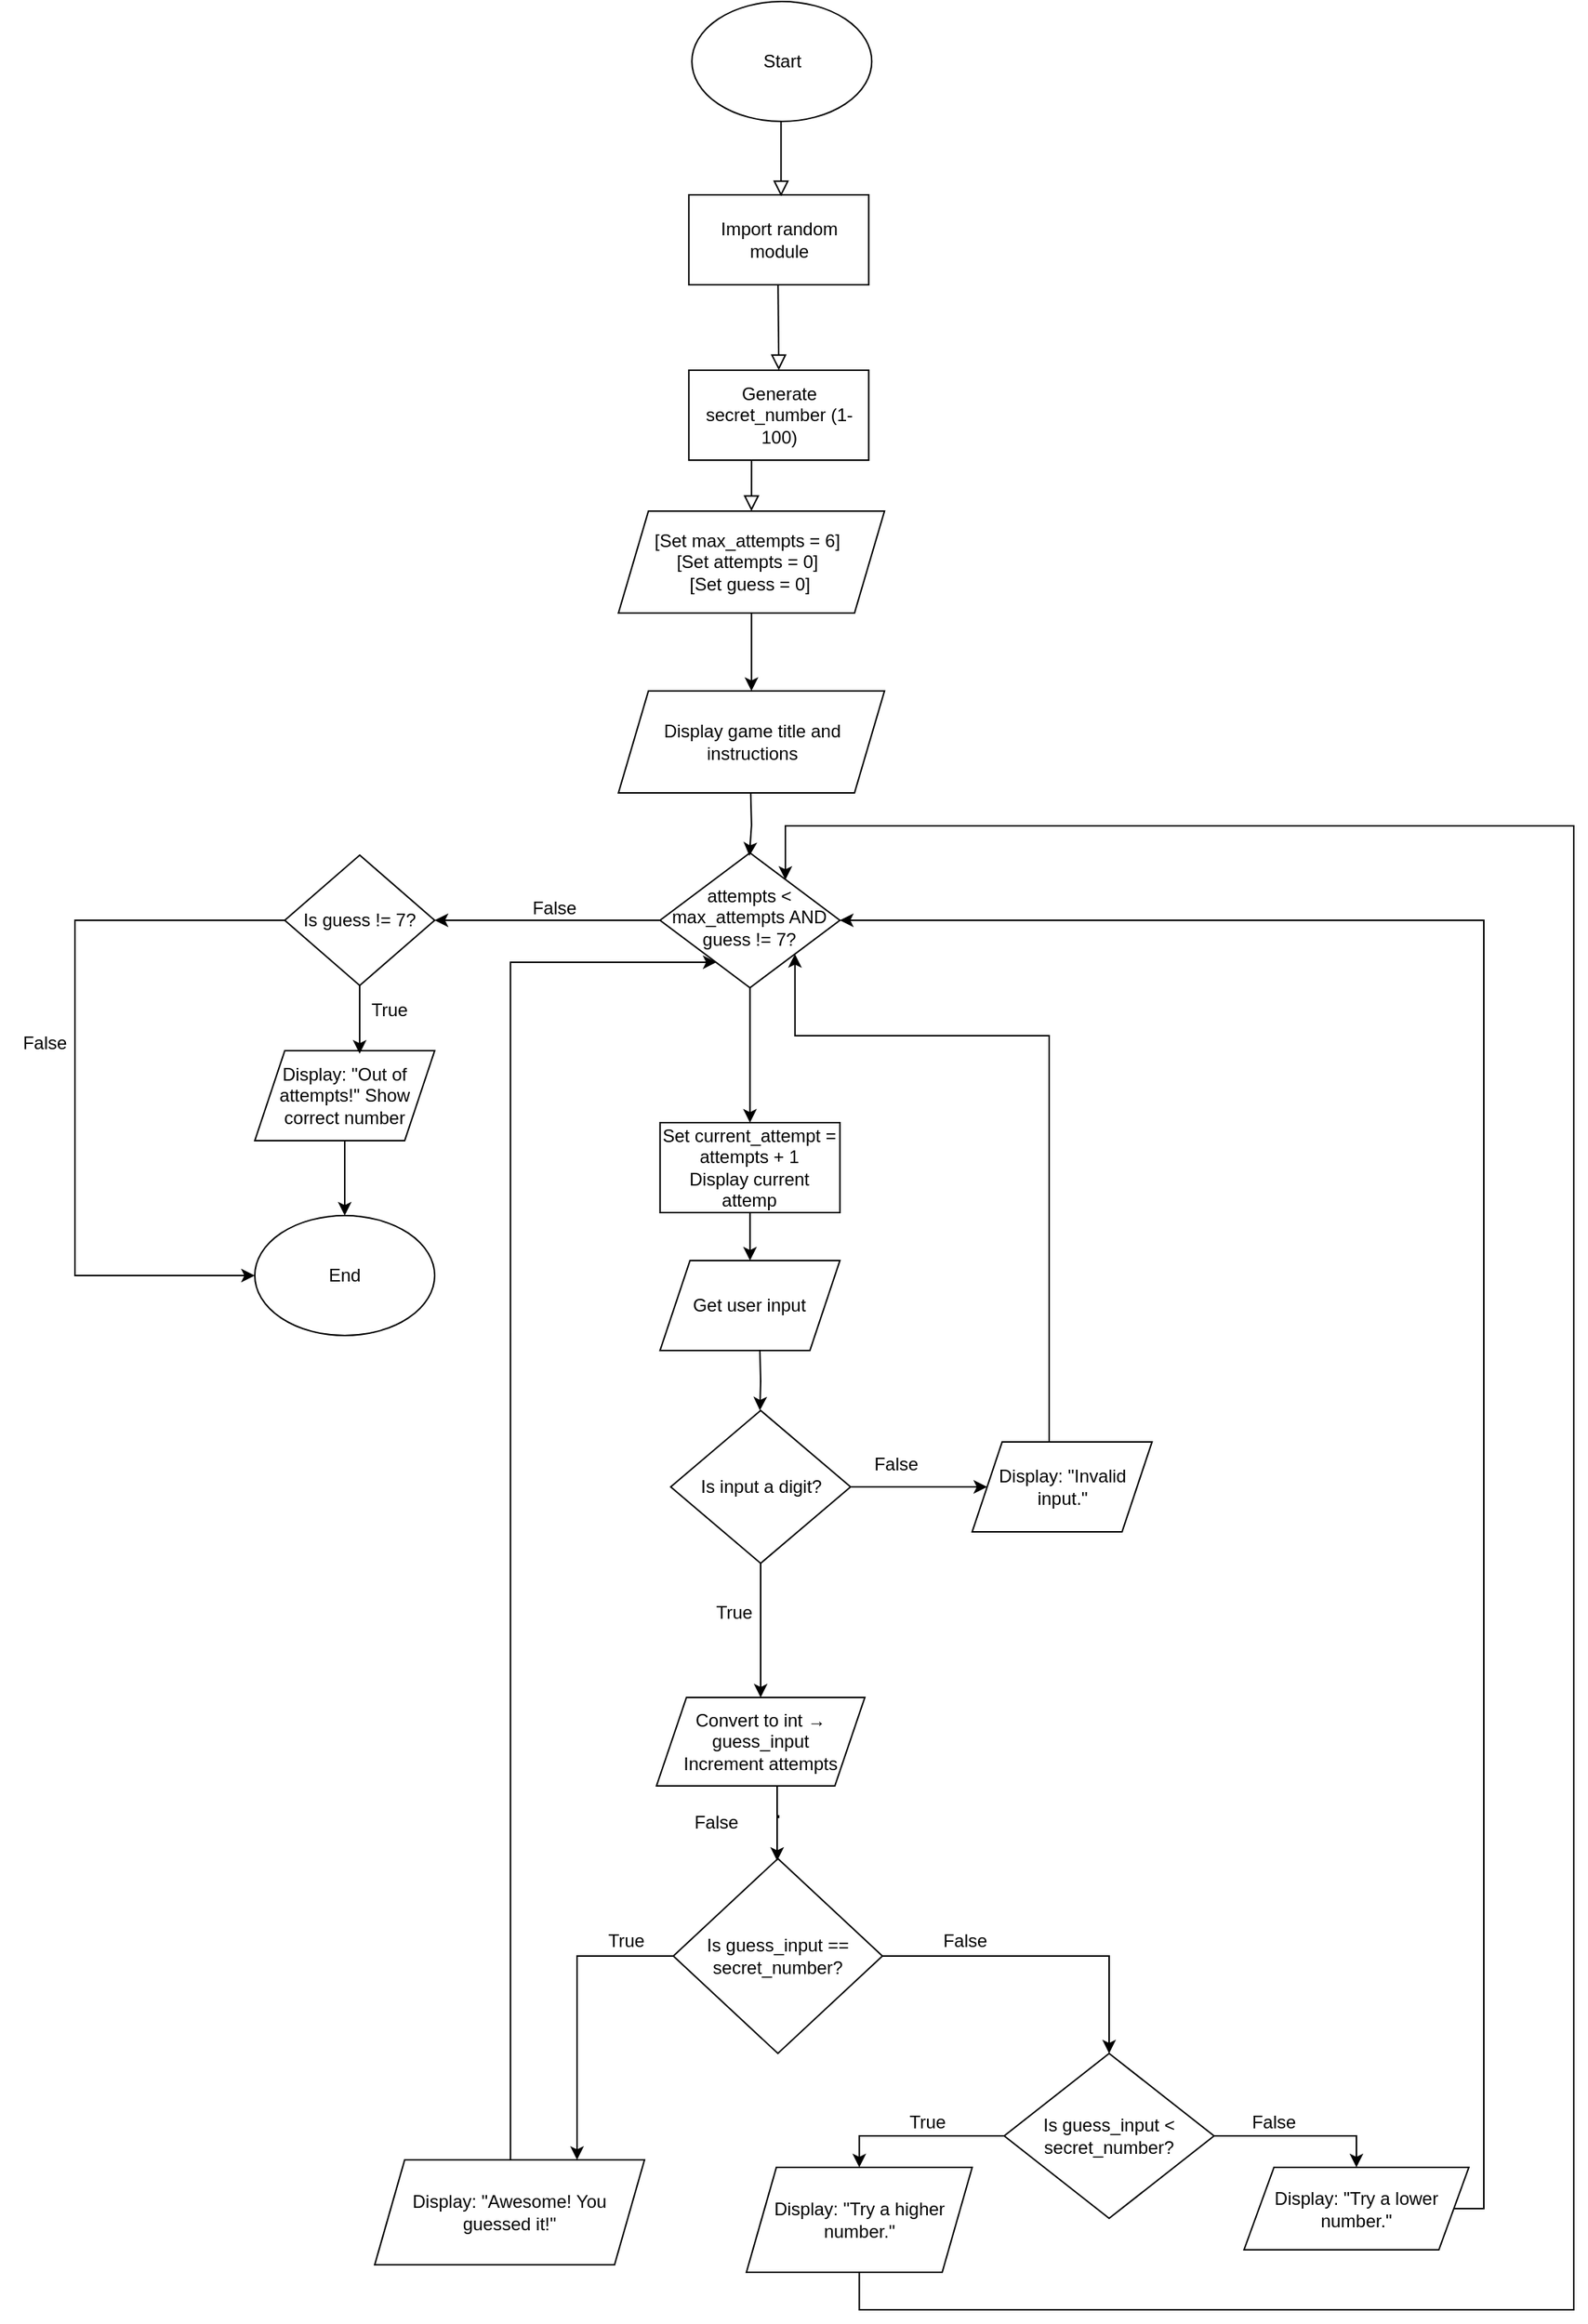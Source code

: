 <mxfile version="26.1.1">
  <diagram name="Page-1" id="0ilGx0-LzVXa4uGQeYYC">
    <mxGraphModel dx="2924" dy="2198" grid="1" gridSize="10" guides="1" tooltips="1" connect="1" arrows="1" fold="1" page="1" pageScale="1" pageWidth="850" pageHeight="1100" math="0" shadow="0">
      <root>
        <mxCell id="0" />
        <mxCell id="1" parent="0" />
        <mxCell id="G4udvpyZ8JozxQHb2qmP-2" value="Start" style="ellipse;whiteSpace=wrap;html=1;" vertex="1" parent="1">
          <mxGeometry x="231.62" y="-240" width="120" height="80" as="geometry" />
        </mxCell>
        <mxCell id="G4udvpyZ8JozxQHb2qmP-42" style="edgeStyle=orthogonalEdgeStyle;rounded=0;orthogonalLoop=1;jettySize=auto;html=1;" edge="1" parent="1" source="G4udvpyZ8JozxQHb2qmP-3" target="G4udvpyZ8JozxQHb2qmP-41">
          <mxGeometry relative="1" as="geometry" />
        </mxCell>
        <mxCell id="G4udvpyZ8JozxQHb2qmP-3" value="&lt;div&gt;[Set max_attempts = 6]&amp;nbsp;&amp;nbsp;&lt;/div&gt;&lt;div&gt;[Set attempts = 0]&amp;nbsp;&amp;nbsp;&lt;/div&gt;&lt;div&gt;[Set guess = 0]&amp;nbsp;&lt;/div&gt;" style="shape=parallelogram;perimeter=parallelogramPerimeter;whiteSpace=wrap;html=1;fixedSize=1;" vertex="1" parent="1">
          <mxGeometry x="182.62" y="100" width="177.5" height="68" as="geometry" />
        </mxCell>
        <mxCell id="G4udvpyZ8JozxQHb2qmP-4" value="" style="rounded=0;html=1;jettySize=auto;orthogonalLoop=1;fontSize=11;endArrow=block;endFill=0;endSize=8;strokeWidth=1;shadow=0;labelBackgroundColor=none;edgeStyle=orthogonalEdgeStyle;exitX=0.5;exitY=1;exitDx=0;exitDy=0;entryX=0.5;entryY=0;entryDx=0;entryDy=0;" edge="1" parent="1" source="G4udvpyZ8JozxQHb2qmP-16" target="G4udvpyZ8JozxQHb2qmP-3">
          <mxGeometry relative="1" as="geometry">
            <mxPoint x="290.62" y="58" as="sourcePoint" />
            <mxPoint x="280.62" y="118" as="targetPoint" />
          </mxGeometry>
        </mxCell>
        <mxCell id="G4udvpyZ8JozxQHb2qmP-47" style="edgeStyle=orthogonalEdgeStyle;rounded=0;orthogonalLoop=1;jettySize=auto;html=1;" edge="1" parent="1" source="G4udvpyZ8JozxQHb2qmP-5" target="G4udvpyZ8JozxQHb2qmP-13">
          <mxGeometry relative="1" as="geometry" />
        </mxCell>
        <mxCell id="G4udvpyZ8JozxQHb2qmP-75" style="edgeStyle=orthogonalEdgeStyle;rounded=0;orthogonalLoop=1;jettySize=auto;html=1;entryX=1;entryY=0.5;entryDx=0;entryDy=0;" edge="1" parent="1" source="G4udvpyZ8JozxQHb2qmP-5" target="G4udvpyZ8JozxQHb2qmP-74">
          <mxGeometry relative="1" as="geometry" />
        </mxCell>
        <mxCell id="G4udvpyZ8JozxQHb2qmP-5" value="attempts &amp;lt; max_attempts AND guess != 7?" style="rhombus;whiteSpace=wrap;html=1;shadow=0;fontFamily=Helvetica;fontSize=12;align=center;strokeWidth=1;spacing=6;spacingTop=-4;" vertex="1" parent="1">
          <mxGeometry x="210.37" y="328" width="120" height="90" as="geometry" />
        </mxCell>
        <mxCell id="G4udvpyZ8JozxQHb2qmP-49" style="edgeStyle=orthogonalEdgeStyle;rounded=0;orthogonalLoop=1;jettySize=auto;html=1;" edge="1" parent="1" source="G4udvpyZ8JozxQHb2qmP-13" target="G4udvpyZ8JozxQHb2qmP-15">
          <mxGeometry relative="1" as="geometry" />
        </mxCell>
        <mxCell id="G4udvpyZ8JozxQHb2qmP-13" value="Set current_attempt = attempts + 1&lt;div&gt;Display current attemp&lt;/div&gt;" style="rounded=0;whiteSpace=wrap;html=1;" vertex="1" parent="1">
          <mxGeometry x="210.38" y="508" width="120" height="60" as="geometry" />
        </mxCell>
        <mxCell id="G4udvpyZ8JozxQHb2qmP-15" value="Get user input" style="shape=parallelogram;perimeter=parallelogramPerimeter;whiteSpace=wrap;html=1;fixedSize=1;" vertex="1" parent="1">
          <mxGeometry x="210.37" y="600" width="120" height="60" as="geometry" />
        </mxCell>
        <mxCell id="G4udvpyZ8JozxQHb2qmP-16" value="Generate secret_number (1-100)" style="rounded=0;whiteSpace=wrap;html=1;" vertex="1" parent="1">
          <mxGeometry x="229.62" y="6" width="120" height="60" as="geometry" />
        </mxCell>
        <mxCell id="G4udvpyZ8JozxQHb2qmP-56" style="edgeStyle=orthogonalEdgeStyle;rounded=0;orthogonalLoop=1;jettySize=auto;html=1;entryX=0.75;entryY=0;entryDx=0;entryDy=0;" edge="1" parent="1" source="G4udvpyZ8JozxQHb2qmP-18" target="G4udvpyZ8JozxQHb2qmP-21">
          <mxGeometry relative="1" as="geometry">
            <mxPoint x="160" y="1064" as="targetPoint" />
          </mxGeometry>
        </mxCell>
        <mxCell id="G4udvpyZ8JozxQHb2qmP-58" style="edgeStyle=orthogonalEdgeStyle;rounded=0;orthogonalLoop=1;jettySize=auto;html=1;entryX=0.5;entryY=0;entryDx=0;entryDy=0;" edge="1" parent="1" source="G4udvpyZ8JozxQHb2qmP-18" target="G4udvpyZ8JozxQHb2qmP-57">
          <mxGeometry relative="1" as="geometry">
            <mxPoint x="480" y="1064" as="targetPoint" />
          </mxGeometry>
        </mxCell>
        <mxCell id="G4udvpyZ8JozxQHb2qmP-18" value="Is guess_input == secret_number?" style="rhombus;whiteSpace=wrap;html=1;" vertex="1" parent="1">
          <mxGeometry x="219.25" y="999" width="139.5" height="130" as="geometry" />
        </mxCell>
        <mxCell id="G4udvpyZ8JozxQHb2qmP-72" style="edgeStyle=orthogonalEdgeStyle;rounded=0;orthogonalLoop=1;jettySize=auto;html=1;entryX=0.314;entryY=0.811;entryDx=0;entryDy=0;entryPerimeter=0;" edge="1" parent="1" target="G4udvpyZ8JozxQHb2qmP-5">
          <mxGeometry relative="1" as="geometry">
            <mxPoint x="231.62" y="400.0" as="targetPoint" />
            <mxPoint x="110.61" y="1215.03" as="sourcePoint" />
            <Array as="points">
              <mxPoint x="111" y="401" />
            </Array>
          </mxGeometry>
        </mxCell>
        <mxCell id="G4udvpyZ8JozxQHb2qmP-21" value="Display: &quot;Awesome! You guessed it!&quot;" style="shape=parallelogram;perimeter=parallelogramPerimeter;whiteSpace=wrap;html=1;fixedSize=1;" vertex="1" parent="1">
          <mxGeometry x="20" y="1200" width="180" height="70" as="geometry" />
        </mxCell>
        <mxCell id="G4udvpyZ8JozxQHb2qmP-26" value="Import random module" style="rounded=0;whiteSpace=wrap;html=1;" vertex="1" parent="1">
          <mxGeometry x="229.62" y="-111" width="120" height="60" as="geometry" />
        </mxCell>
        <mxCell id="G4udvpyZ8JozxQHb2qmP-27" value="" style="rounded=0;html=1;jettySize=auto;orthogonalLoop=1;fontSize=11;endArrow=block;endFill=0;endSize=8;strokeWidth=1;shadow=0;labelBackgroundColor=none;edgeStyle=orthogonalEdgeStyle;exitX=0.5;exitY=1;exitDx=0;exitDy=0;entryX=0.5;entryY=0;entryDx=0;entryDy=0;" edge="1" parent="1">
          <mxGeometry relative="1" as="geometry">
            <mxPoint x="291.12" y="-160" as="sourcePoint" />
            <mxPoint x="291.12" y="-110" as="targetPoint" />
          </mxGeometry>
        </mxCell>
        <mxCell id="G4udvpyZ8JozxQHb2qmP-28" value="" style="rounded=0;html=1;jettySize=auto;orthogonalLoop=1;fontSize=11;endArrow=block;endFill=0;endSize=8;strokeWidth=1;shadow=0;labelBackgroundColor=none;edgeStyle=orthogonalEdgeStyle;exitX=0.5;exitY=1;exitDx=0;exitDy=0;entryX=0.5;entryY=0;entryDx=0;entryDy=0;" edge="1" parent="1" target="G4udvpyZ8JozxQHb2qmP-16">
          <mxGeometry relative="1" as="geometry">
            <mxPoint x="289.12" y="-51" as="sourcePoint" />
            <mxPoint x="289.12" y="-1" as="targetPoint" />
          </mxGeometry>
        </mxCell>
        <mxCell id="G4udvpyZ8JozxQHb2qmP-34" value="True" style="text;strokeColor=none;align=center;fillColor=none;html=1;verticalAlign=middle;whiteSpace=wrap;rounded=0;" vertex="1" parent="1">
          <mxGeometry x="229.62" y="820" width="60" height="30" as="geometry" />
        </mxCell>
        <mxCell id="G4udvpyZ8JozxQHb2qmP-35" value="False" style="text;strokeColor=none;align=center;fillColor=none;html=1;verticalAlign=middle;whiteSpace=wrap;rounded=0;" vertex="1" parent="1">
          <mxGeometry x="217.5" y="960" width="60" height="30" as="geometry" />
        </mxCell>
        <mxCell id="G4udvpyZ8JozxQHb2qmP-39" value="True" style="text;strokeColor=none;align=center;fillColor=none;html=1;verticalAlign=middle;whiteSpace=wrap;rounded=0;" vertex="1" parent="1">
          <mxGeometry x="157.5" y="1039" width="60" height="30" as="geometry" />
        </mxCell>
        <mxCell id="G4udvpyZ8JozxQHb2qmP-40" value="False" style="text;strokeColor=none;align=center;fillColor=none;html=1;verticalAlign=middle;whiteSpace=wrap;rounded=0;" vertex="1" parent="1">
          <mxGeometry x="384" y="1039" width="60" height="30" as="geometry" />
        </mxCell>
        <mxCell id="G4udvpyZ8JozxQHb2qmP-41" value="Display game title and instructions" style="shape=parallelogram;perimeter=parallelogramPerimeter;whiteSpace=wrap;html=1;fixedSize=1;" vertex="1" parent="1">
          <mxGeometry x="182.62" y="220" width="177.5" height="68" as="geometry" />
        </mxCell>
        <mxCell id="G4udvpyZ8JozxQHb2qmP-52" style="edgeStyle=orthogonalEdgeStyle;rounded=0;orthogonalLoop=1;jettySize=auto;html=1;exitX=0.5;exitY=1;exitDx=0;exitDy=0;entryX=0.5;entryY=0;entryDx=0;entryDy=0;" edge="1" parent="1" source="G4udvpyZ8JozxQHb2qmP-46" target="G4udvpyZ8JozxQHb2qmP-51">
          <mxGeometry relative="1" as="geometry" />
        </mxCell>
        <mxCell id="G4udvpyZ8JozxQHb2qmP-65" style="edgeStyle=orthogonalEdgeStyle;rounded=0;orthogonalLoop=1;jettySize=auto;html=1;entryX=0;entryY=0.5;entryDx=0;entryDy=0;" edge="1" parent="1" source="G4udvpyZ8JozxQHb2qmP-46" target="G4udvpyZ8JozxQHb2qmP-64">
          <mxGeometry relative="1" as="geometry" />
        </mxCell>
        <mxCell id="G4udvpyZ8JozxQHb2qmP-46" value="Is input a digit?" style="rhombus;whiteSpace=wrap;html=1;" vertex="1" parent="1">
          <mxGeometry x="217.5" y="700" width="120" height="102" as="geometry" />
        </mxCell>
        <mxCell id="G4udvpyZ8JozxQHb2qmP-51" value="Convert to int → guess_input&lt;div&gt;Increment attempts&lt;/div&gt;" style="shape=parallelogram;perimeter=parallelogramPerimeter;whiteSpace=wrap;html=1;fixedSize=1;" vertex="1" parent="1">
          <mxGeometry x="208" y="891.5" width="139" height="59" as="geometry" />
        </mxCell>
        <mxCell id="G4udvpyZ8JozxQHb2qmP-59" style="edgeStyle=orthogonalEdgeStyle;rounded=0;orthogonalLoop=1;jettySize=auto;html=1;entryX=0.5;entryY=0;entryDx=0;entryDy=0;" edge="1" parent="1" source="G4udvpyZ8JozxQHb2qmP-57" target="G4udvpyZ8JozxQHb2qmP-60">
          <mxGeometry relative="1" as="geometry">
            <mxPoint x="360" y="1184" as="targetPoint" />
          </mxGeometry>
        </mxCell>
        <mxCell id="G4udvpyZ8JozxQHb2qmP-62" style="edgeStyle=orthogonalEdgeStyle;rounded=0;orthogonalLoop=1;jettySize=auto;html=1;entryX=0.5;entryY=0;entryDx=0;entryDy=0;" edge="1" parent="1" source="G4udvpyZ8JozxQHb2qmP-57" target="G4udvpyZ8JozxQHb2qmP-61">
          <mxGeometry relative="1" as="geometry">
            <mxPoint x="650" y="1184" as="targetPoint" />
          </mxGeometry>
        </mxCell>
        <mxCell id="G4udvpyZ8JozxQHb2qmP-57" value="Is guess_input &lt; secret_number?" style="rhombus;whiteSpace=wrap;html=1;" vertex="1" parent="1">
          <mxGeometry x="440" y="1129" width="140" height="110" as="geometry" />
        </mxCell>
        <mxCell id="G4udvpyZ8JozxQHb2qmP-60" value="Display: &quot;Try a higher number.&quot;" style="shape=parallelogram;perimeter=parallelogramPerimeter;whiteSpace=wrap;html=1;fixedSize=1;" vertex="1" parent="1">
          <mxGeometry x="268" y="1205" width="150.63" height="70" as="geometry" />
        </mxCell>
        <mxCell id="G4udvpyZ8JozxQHb2qmP-69" style="edgeStyle=orthogonalEdgeStyle;rounded=0;orthogonalLoop=1;jettySize=auto;html=1;" edge="1" parent="1" source="G4udvpyZ8JozxQHb2qmP-61" target="G4udvpyZ8JozxQHb2qmP-5">
          <mxGeometry relative="1" as="geometry">
            <mxPoint x="790" y="370" as="targetPoint" />
            <Array as="points">
              <mxPoint x="760" y="1233" />
              <mxPoint x="760" y="373" />
            </Array>
          </mxGeometry>
        </mxCell>
        <mxCell id="G4udvpyZ8JozxQHb2qmP-61" value="Display: &quot;Try a lower number.&quot;" style="shape=parallelogram;perimeter=parallelogramPerimeter;whiteSpace=wrap;html=1;fixedSize=1;" vertex="1" parent="1">
          <mxGeometry x="600" y="1205" width="150" height="55" as="geometry" />
        </mxCell>
        <mxCell id="G4udvpyZ8JozxQHb2qmP-66" style="edgeStyle=orthogonalEdgeStyle;rounded=0;orthogonalLoop=1;jettySize=auto;html=1;entryX=1;entryY=1;entryDx=0;entryDy=0;" edge="1" parent="1" source="G4udvpyZ8JozxQHb2qmP-64" target="G4udvpyZ8JozxQHb2qmP-5">
          <mxGeometry relative="1" as="geometry">
            <mxPoint x="478.63" y="450" as="targetPoint" />
            <Array as="points">
              <mxPoint x="470" y="450" />
              <mxPoint x="300" y="450" />
            </Array>
          </mxGeometry>
        </mxCell>
        <mxCell id="G4udvpyZ8JozxQHb2qmP-64" value="Display: &quot;Invalid input.&quot;" style="shape=parallelogram;perimeter=parallelogramPerimeter;whiteSpace=wrap;html=1;fixedSize=1;" vertex="1" parent="1">
          <mxGeometry x="418.63" y="721" width="120" height="60" as="geometry" />
        </mxCell>
        <mxCell id="G4udvpyZ8JozxQHb2qmP-67" value="True" style="text;strokeColor=none;align=center;fillColor=none;html=1;verticalAlign=middle;whiteSpace=wrap;rounded=0;" vertex="1" parent="1">
          <mxGeometry x="358.63" y="1160" width="60" height="30" as="geometry" />
        </mxCell>
        <mxCell id="G4udvpyZ8JozxQHb2qmP-68" value="False" style="text;strokeColor=none;align=center;fillColor=none;html=1;verticalAlign=middle;whiteSpace=wrap;rounded=0;" vertex="1" parent="1">
          <mxGeometry x="590" y="1160" width="60" height="30" as="geometry" />
        </mxCell>
        <mxCell id="G4udvpyZ8JozxQHb2qmP-70" style="edgeStyle=orthogonalEdgeStyle;rounded=0;orthogonalLoop=1;jettySize=auto;html=1;entryX=0.697;entryY=0.2;entryDx=0;entryDy=0;entryPerimeter=0;" edge="1" parent="1" source="G4udvpyZ8JozxQHb2qmP-60" target="G4udvpyZ8JozxQHb2qmP-5">
          <mxGeometry relative="1" as="geometry">
            <Array as="points">
              <mxPoint x="343" y="1300" />
              <mxPoint x="820" y="1300" />
              <mxPoint x="820" y="310" />
              <mxPoint x="294" y="310" />
            </Array>
          </mxGeometry>
        </mxCell>
        <mxCell id="G4udvpyZ8JozxQHb2qmP-83" style="edgeStyle=orthogonalEdgeStyle;rounded=0;orthogonalLoop=1;jettySize=auto;html=1;entryX=0;entryY=0.5;entryDx=0;entryDy=0;" edge="1" parent="1" source="G4udvpyZ8JozxQHb2qmP-74" target="G4udvpyZ8JozxQHb2qmP-81">
          <mxGeometry relative="1" as="geometry">
            <mxPoint x="-140" y="610" as="targetPoint" />
            <Array as="points">
              <mxPoint x="-180" y="373" />
              <mxPoint x="-180" y="610" />
            </Array>
          </mxGeometry>
        </mxCell>
        <mxCell id="G4udvpyZ8JozxQHb2qmP-74" value="Is guess != 7?" style="rhombus;whiteSpace=wrap;html=1;" vertex="1" parent="1">
          <mxGeometry x="-40" y="329.5" width="100" height="87" as="geometry" />
        </mxCell>
        <mxCell id="G4udvpyZ8JozxQHb2qmP-76" value="False" style="text;strokeColor=none;align=center;fillColor=none;html=1;verticalAlign=middle;whiteSpace=wrap;rounded=0;" vertex="1" parent="1">
          <mxGeometry x="110" y="350" width="60" height="30" as="geometry" />
        </mxCell>
        <mxCell id="G4udvpyZ8JozxQHb2qmP-82" style="edgeStyle=orthogonalEdgeStyle;rounded=0;orthogonalLoop=1;jettySize=auto;html=1;entryX=0.5;entryY=0;entryDx=0;entryDy=0;" edge="1" parent="1" source="G4udvpyZ8JozxQHb2qmP-78" target="G4udvpyZ8JozxQHb2qmP-81">
          <mxGeometry relative="1" as="geometry" />
        </mxCell>
        <mxCell id="G4udvpyZ8JozxQHb2qmP-78" value="Display: &quot;Out of attempts!&quot; Show correct number" style="shape=parallelogram;perimeter=parallelogramPerimeter;whiteSpace=wrap;html=1;fixedSize=1;" vertex="1" parent="1">
          <mxGeometry x="-60" y="460" width="120" height="60" as="geometry" />
        </mxCell>
        <mxCell id="G4udvpyZ8JozxQHb2qmP-79" style="edgeStyle=orthogonalEdgeStyle;rounded=0;orthogonalLoop=1;jettySize=auto;html=1;entryX=0.583;entryY=0.033;entryDx=0;entryDy=0;entryPerimeter=0;" edge="1" parent="1" source="G4udvpyZ8JozxQHb2qmP-74" target="G4udvpyZ8JozxQHb2qmP-78">
          <mxGeometry relative="1" as="geometry" />
        </mxCell>
        <mxCell id="G4udvpyZ8JozxQHb2qmP-80" value="True" style="text;strokeColor=none;align=center;fillColor=none;html=1;verticalAlign=middle;whiteSpace=wrap;rounded=0;" vertex="1" parent="1">
          <mxGeometry y="418" width="60" height="30" as="geometry" />
        </mxCell>
        <mxCell id="G4udvpyZ8JozxQHb2qmP-81" value="End" style="ellipse;whiteSpace=wrap;html=1;" vertex="1" parent="1">
          <mxGeometry x="-60" y="570" width="120" height="80" as="geometry" />
        </mxCell>
        <mxCell id="G4udvpyZ8JozxQHb2qmP-84" value="False" style="text;strokeColor=none;align=center;fillColor=none;html=1;verticalAlign=middle;whiteSpace=wrap;rounded=0;" vertex="1" parent="1">
          <mxGeometry x="-230" y="440" width="60" height="30" as="geometry" />
        </mxCell>
        <mxCell id="G4udvpyZ8JozxQHb2qmP-87" style="edgeStyle=orthogonalEdgeStyle;rounded=0;orthogonalLoop=1;jettySize=auto;html=1;" edge="1" parent="1">
          <mxGeometry relative="1" as="geometry">
            <mxPoint x="277" y="660" as="sourcePoint" />
            <mxPoint x="277" y="700" as="targetPoint" />
          </mxGeometry>
        </mxCell>
        <mxCell id="G4udvpyZ8JozxQHb2qmP-88" value="False" style="text;strokeColor=none;align=center;fillColor=none;html=1;verticalAlign=middle;whiteSpace=wrap;rounded=0;" vertex="1" parent="1">
          <mxGeometry x="337.5" y="721" width="60" height="30" as="geometry" />
        </mxCell>
        <mxCell id="G4udvpyZ8JozxQHb2qmP-92" style="edgeStyle=orthogonalEdgeStyle;rounded=0;orthogonalLoop=1;jettySize=auto;html=1;" edge="1" parent="1">
          <mxGeometry relative="1" as="geometry">
            <mxPoint x="288.5" y="950.5" as="sourcePoint" />
            <mxPoint x="288.5" y="1000.5" as="targetPoint" />
            <Array as="points">
              <mxPoint x="288.5" y="971.5" />
              <mxPoint x="289.5" y="971.5" />
              <mxPoint x="289.5" y="970.5" />
              <mxPoint x="288.5" y="970.5" />
            </Array>
          </mxGeometry>
        </mxCell>
        <mxCell id="G4udvpyZ8JozxQHb2qmP-93" style="edgeStyle=orthogonalEdgeStyle;rounded=0;orthogonalLoop=1;jettySize=auto;html=1;" edge="1" parent="1">
          <mxGeometry relative="1" as="geometry">
            <mxPoint x="270.87" y="288" as="sourcePoint" />
            <mxPoint x="270" y="330" as="targetPoint" />
          </mxGeometry>
        </mxCell>
      </root>
    </mxGraphModel>
  </diagram>
</mxfile>
